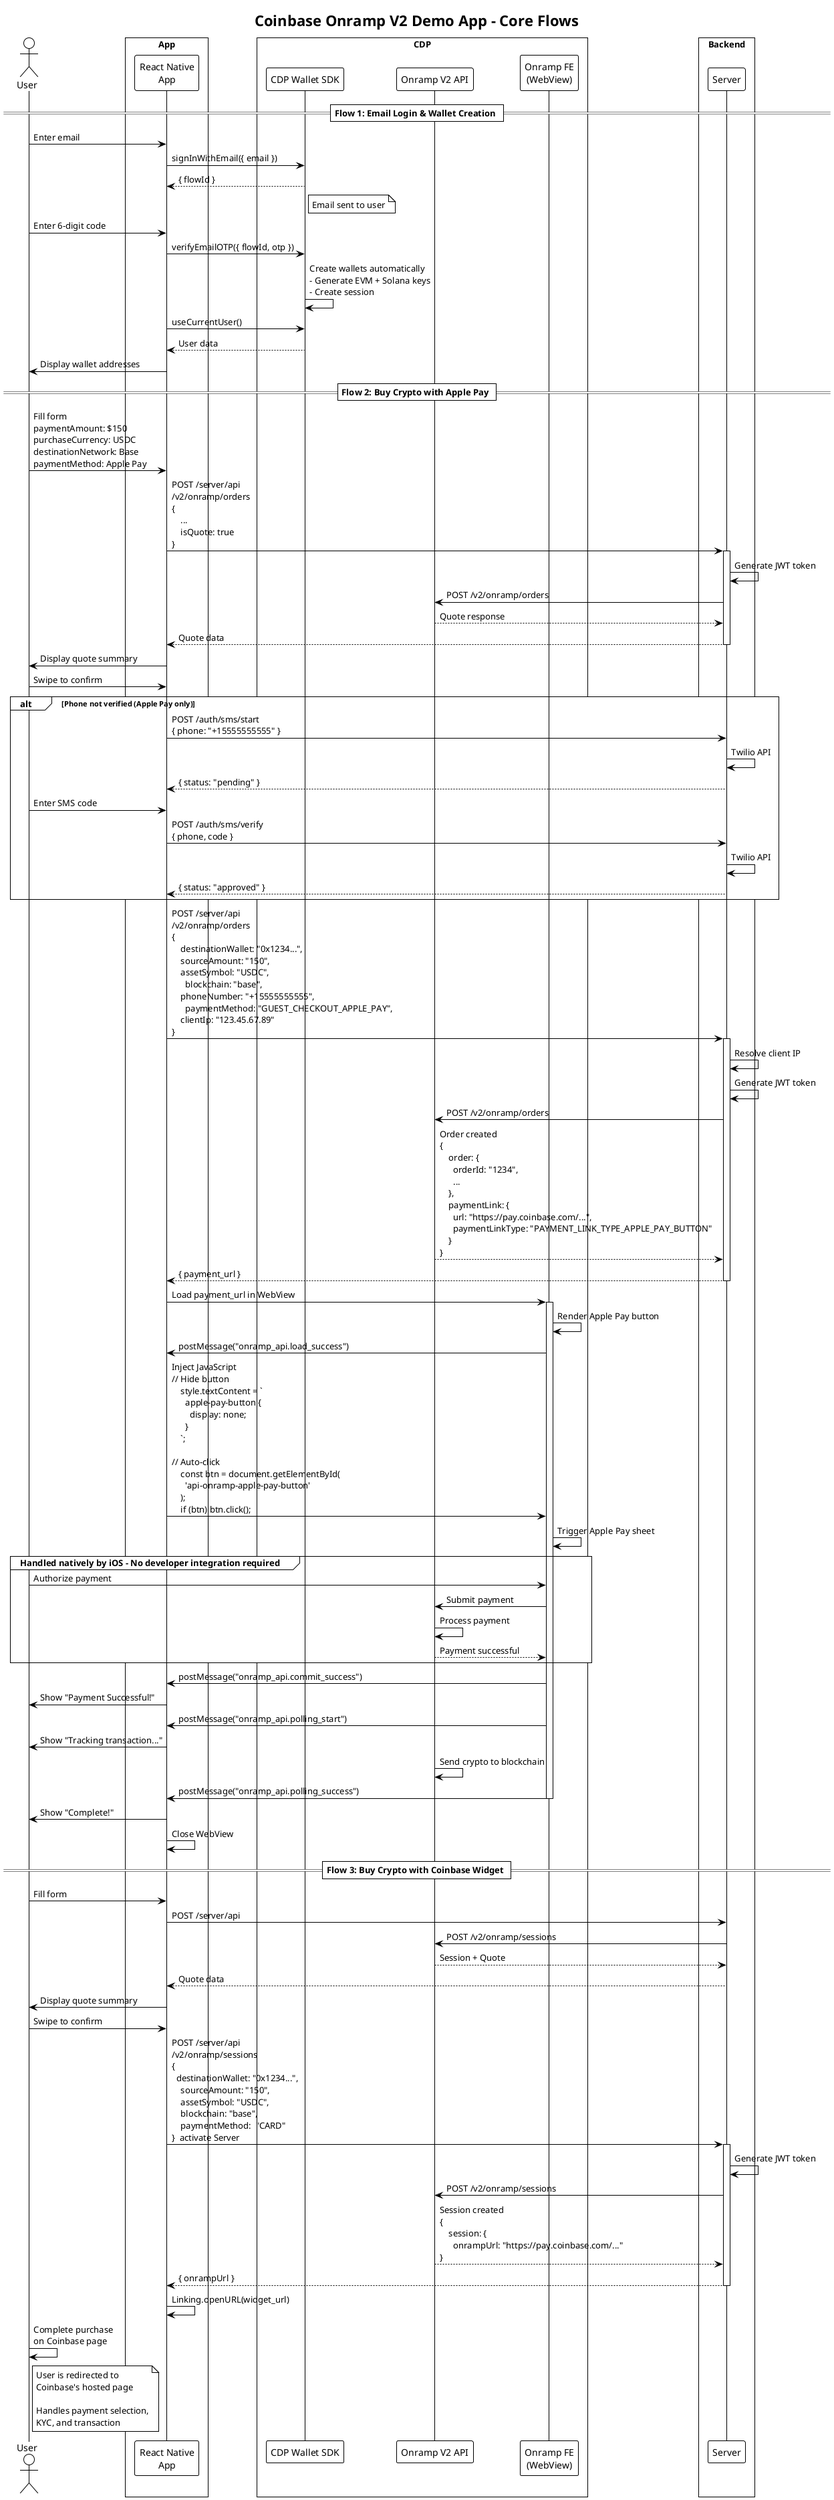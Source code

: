 @startuml
!theme plain
  title Coinbase Onramp V2 Demo App - Core Flows

  actor User

  box "App"
      participant "React Native\nApp" as App
  end box

  box "CDP"
      participant "CDP Wallet SDK" as CDP
      participant "Onramp V2 API" as OnrampAPI
      participant "Onramp FE\n(WebView)" as OnrampFE
  end box

  box "Backend"
      participant "Server" as Server
  end box

  == Flow 1: Email Login & Wallet Creation ==

  User -> App: Enter email
  App -> CDP: signInWithEmail({ email })
  CDP --> App: { flowId }

  note right of CDP: Email sent to user

  User -> App: Enter 6-digit code
  App -> CDP: verifyEmailOTP({ flowId, otp })

  CDP -> CDP: Create wallets automatically\n- Generate EVM + Solana keys\n- Create session

  App -> CDP: useCurrentUser()
  CDP --> App: User data

  App -> User: Display wallet addresses

  == Flow 2: Buy Crypto with Apple Pay ==

  User -> App: Fill form\npaymentAmount: $150\npurchaseCurrency: USDC\ndestinationNetwork: Base\npaymentMethod: Apple Pay

  App -> Server: POST /server/api\n/v2/onramp/orders\n{ \n    ...\n    isQuote: true \n}
  activate Server

  Server -> Server: Generate JWT token
  Server -> OnrampAPI: POST /v2/onramp/orders 
  OnrampAPI --> Server: Quote response

  Server --> App: Quote data
  deactivate Server

  App -> User: Display quote summary

  User -> App: Swipe to confirm

  alt Phone not verified (Apple Pay only)
      App -> Server: POST /auth/sms/start\n{ phone: "+15555555555" }
      Server -> Server: Twilio API
      Server --> App: { status: "pending" }

      User -> App: Enter SMS code
      App -> Server: POST /auth/sms/verify\n{ phone, code }
      Server -> Server: Twilio API
      Server --> App: { status: "approved" }
  end

  App -> Server: POST /server/api\n/v2/onramp/orders \n{\n    destinationWallet: "0x1234...",\n    sourceAmount: "150",\n    assetSymbol: "USDC",\n      blockchain: "base",\n    phoneNumber: "+15555555555",\n      paymentMethod: "GUEST_CHECKOUT_APPLE_PAY",\n    clientIp: "123.45.67.89"\n}
  activate Server

  Server -> Server: Resolve client IP
  Server -> Server: Generate JWT token

  Server -> OnrampAPI: POST /v2/onramp/orders
  OnrampAPI --> Server: Order created\n{\n    order: {\n      orderId: "1234",\n      ...\n    },\n    paymentLink: {\n      url: "https://pay.coinbase.com/...",\n      paymentLinkType: "PAYMENT_LINK_TYPE_APPLE_PAY_BUTTON"\n    }\n}

  Server --> App: { payment_url }
  deactivate Server

  App -> OnrampFE: Load payment_url in WebView
  activate OnrampFE

  OnrampFE -> OnrampFE: Render Apple Pay button

  OnrampFE -> App: postMessage("onramp_api.load_success")

  App -> OnrampFE: Inject JavaScript\n// Hide button\n    style.textContent = `\n      apple-pay-button {\n        display: none;\n      }\n    `;\n\n// Auto-click\n    const btn = document.getElementById(\n      'api-onramp-apple-pay-button'\n    );\n    if (btn) btn.click();

  OnrampFE -> OnrampFE: Trigger Apple Pay sheet

  group Handled natively by iOS - No developer integration required
    User -> OnrampFE: Authorize payment

    OnrampFE -> OnrampAPI: Submit payment
    OnrampAPI -> OnrampAPI: Process payment

    OnrampAPI --> OnrampFE: Payment successful
  end

  OnrampFE -> App: postMessage("onramp_api.commit_success")
  App -> User: Show "Payment Successful!"

  OnrampFE -> App: postMessage("onramp_api.polling_start")
  App -> User: Show "Tracking transaction..."

  OnrampAPI -> OnrampAPI: Send crypto to blockchain

  OnrampFE -> App: postMessage("onramp_api.polling_success")
  deactivate OnrampFE

  App -> User: Show "Complete!"
  App -> App: Close WebView

  == Flow 3: Buy Crypto with Coinbase Widget ==

  User -> App: Fill form

  App -> Server: POST /server/api
  Server -> OnrampAPI: POST /v2/onramp/sessions
  OnrampAPI --> Server: Session + Quote
  Server --> App: Quote data

  App -> User: Display quote summary

  User -> App: Swipe to confirm

  App -> Server: POST /server/api\n/v2/onramp/sessions\n{\n  destinationWallet: "0x1234...",\n    sourceAmount: "150",\n    assetSymbol: "USDC",\n    blockchain: "base",\n    paymentMethod:  "CARD"\n}  activate Server

  activate Server
  Server -> Server: Generate JWT token
  Server -> OnrampAPI: POST /v2/onramp/sessions
  OnrampAPI --> Server: Session created\n{\n    session: {\n      onrampUrl: "https://pay.coinbase.com/..."\n}
  Server --> App: { onrampUrl }
  deactivate Server

  App -> App: Linking.openURL(widget_url)

  User -> User: Complete purchase\non Coinbase page
  note right of User
      User is redirected to
      Coinbase's hosted page

      Handles payment selection,
      KYC, and transaction
  end note
@enduml